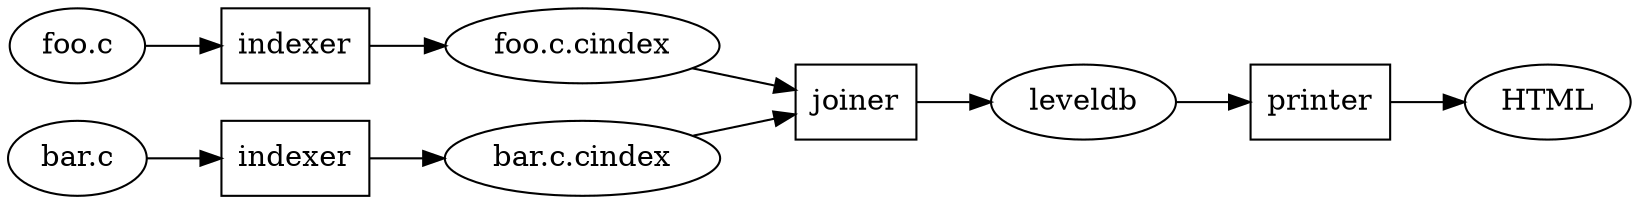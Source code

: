 digraph G {
rankdir=LR;
"foo.c" -> I1 -> "foo.c.cindex" -> J -> leveldb
"bar.c" -> I2 -> "bar.c.cindex" -> J
leveldb -> P -> "HTML"
I1[label="indexer", shape=box]
I2[label="indexer", shape=box]
J[label="joiner", shape=box]
P[label="printer", shape=box]
}
